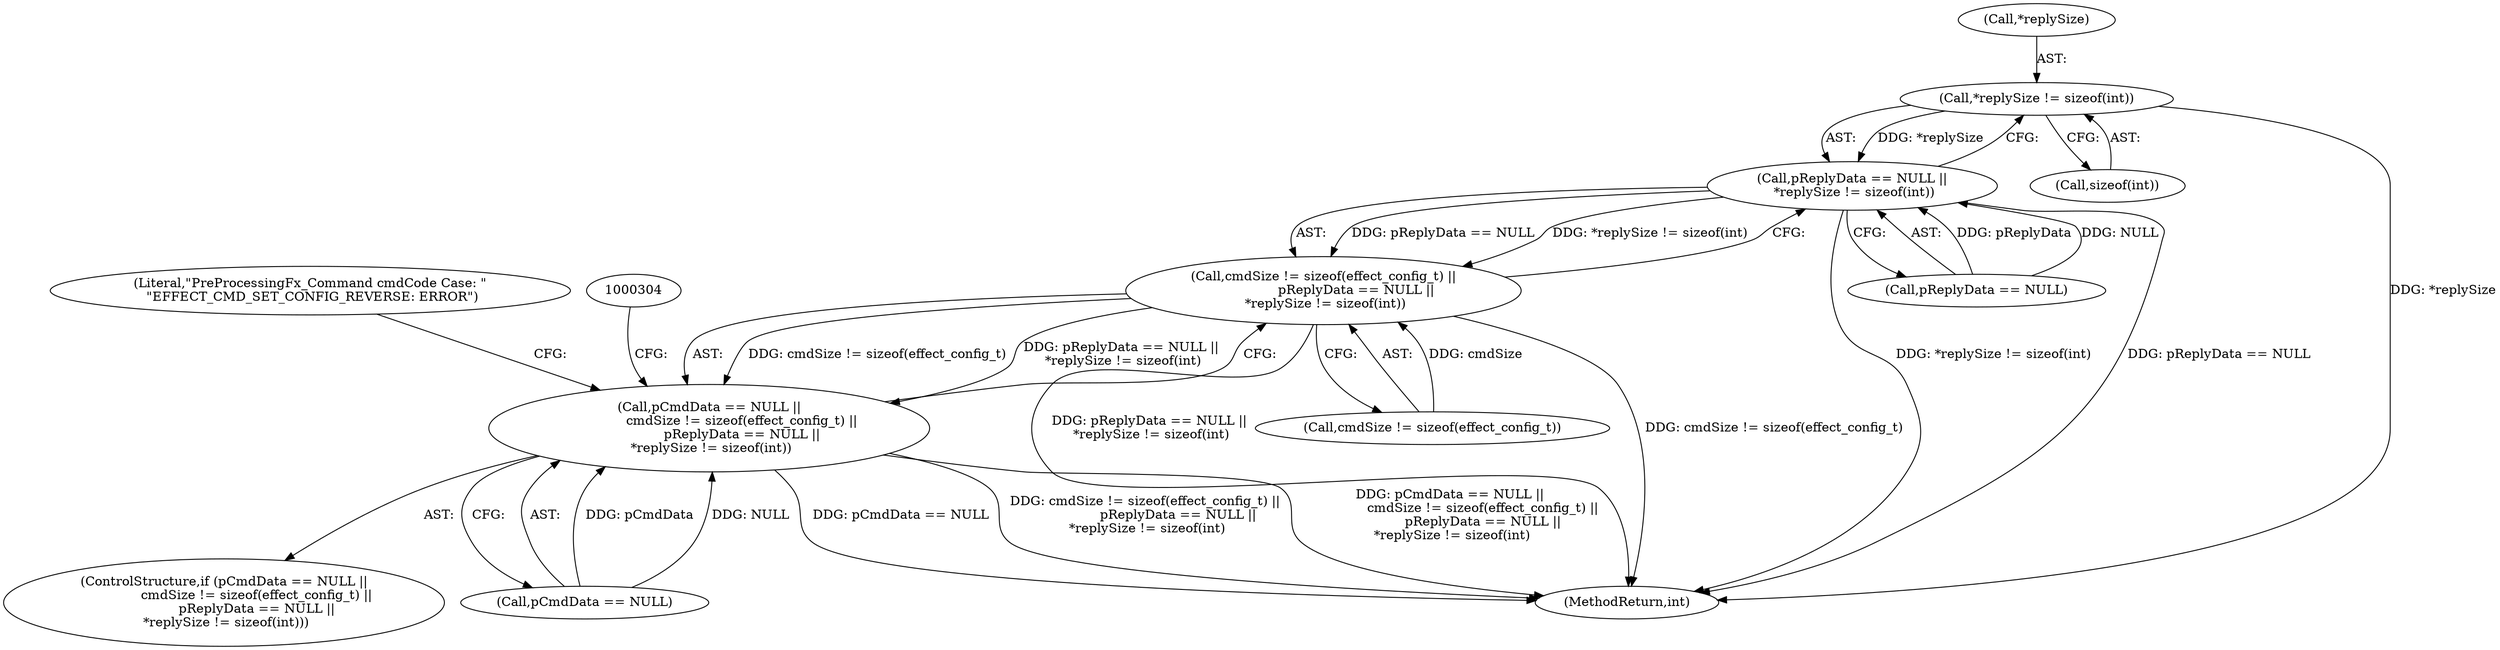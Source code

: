 digraph "0_Android_aeea52da00d210587fb3ed895de3d5f2e0264c88_9@API" {
"1000290" [label="(Call,*replySize != sizeof(int))"];
"1000286" [label="(Call,pReplyData == NULL ||\n *replySize != sizeof(int))"];
"1000281" [label="(Call,cmdSize != sizeof(effect_config_t) ||\n                pReplyData == NULL ||\n *replySize != sizeof(int))"];
"1000277" [label="(Call,pCmdData == NULL ||\n                cmdSize != sizeof(effect_config_t) ||\n                pReplyData == NULL ||\n *replySize != sizeof(int))"];
"1000277" [label="(Call,pCmdData == NULL ||\n                cmdSize != sizeof(effect_config_t) ||\n                pReplyData == NULL ||\n *replySize != sizeof(int))"];
"1000276" [label="(ControlStructure,if (pCmdData == NULL ||\n                cmdSize != sizeof(effect_config_t) ||\n                pReplyData == NULL ||\n *replySize != sizeof(int)))"];
"1000281" [label="(Call,cmdSize != sizeof(effect_config_t) ||\n                pReplyData == NULL ||\n *replySize != sizeof(int))"];
"1000278" [label="(Call,pCmdData == NULL)"];
"1000282" [label="(Call,cmdSize != sizeof(effect_config_t))"];
"1000293" [label="(Call,sizeof(int))"];
"1000287" [label="(Call,pReplyData == NULL)"];
"1000286" [label="(Call,pReplyData == NULL ||\n *replySize != sizeof(int))"];
"1000290" [label="(Call,*replySize != sizeof(int))"];
"1000297" [label="(Literal,\"PreProcessingFx_Command cmdCode Case: \"\n \"EFFECT_CMD_SET_CONFIG_REVERSE: ERROR\")"];
"1000291" [label="(Call,*replySize)"];
"1001318" [label="(MethodReturn,int)"];
"1000290" -> "1000286"  [label="AST: "];
"1000290" -> "1000293"  [label="CFG: "];
"1000291" -> "1000290"  [label="AST: "];
"1000293" -> "1000290"  [label="AST: "];
"1000286" -> "1000290"  [label="CFG: "];
"1000290" -> "1001318"  [label="DDG: *replySize"];
"1000290" -> "1000286"  [label="DDG: *replySize"];
"1000286" -> "1000281"  [label="AST: "];
"1000286" -> "1000287"  [label="CFG: "];
"1000287" -> "1000286"  [label="AST: "];
"1000281" -> "1000286"  [label="CFG: "];
"1000286" -> "1001318"  [label="DDG: *replySize != sizeof(int)"];
"1000286" -> "1001318"  [label="DDG: pReplyData == NULL"];
"1000286" -> "1000281"  [label="DDG: pReplyData == NULL"];
"1000286" -> "1000281"  [label="DDG: *replySize != sizeof(int)"];
"1000287" -> "1000286"  [label="DDG: pReplyData"];
"1000287" -> "1000286"  [label="DDG: NULL"];
"1000281" -> "1000277"  [label="AST: "];
"1000281" -> "1000282"  [label="CFG: "];
"1000282" -> "1000281"  [label="AST: "];
"1000277" -> "1000281"  [label="CFG: "];
"1000281" -> "1001318"  [label="DDG: pReplyData == NULL ||\n *replySize != sizeof(int)"];
"1000281" -> "1001318"  [label="DDG: cmdSize != sizeof(effect_config_t)"];
"1000281" -> "1000277"  [label="DDG: cmdSize != sizeof(effect_config_t)"];
"1000281" -> "1000277"  [label="DDG: pReplyData == NULL ||\n *replySize != sizeof(int)"];
"1000282" -> "1000281"  [label="DDG: cmdSize"];
"1000277" -> "1000276"  [label="AST: "];
"1000277" -> "1000278"  [label="CFG: "];
"1000278" -> "1000277"  [label="AST: "];
"1000297" -> "1000277"  [label="CFG: "];
"1000304" -> "1000277"  [label="CFG: "];
"1000277" -> "1001318"  [label="DDG: pCmdData == NULL"];
"1000277" -> "1001318"  [label="DDG: cmdSize != sizeof(effect_config_t) ||\n                pReplyData == NULL ||\n *replySize != sizeof(int)"];
"1000277" -> "1001318"  [label="DDG: pCmdData == NULL ||\n                cmdSize != sizeof(effect_config_t) ||\n                pReplyData == NULL ||\n *replySize != sizeof(int)"];
"1000278" -> "1000277"  [label="DDG: pCmdData"];
"1000278" -> "1000277"  [label="DDG: NULL"];
}

